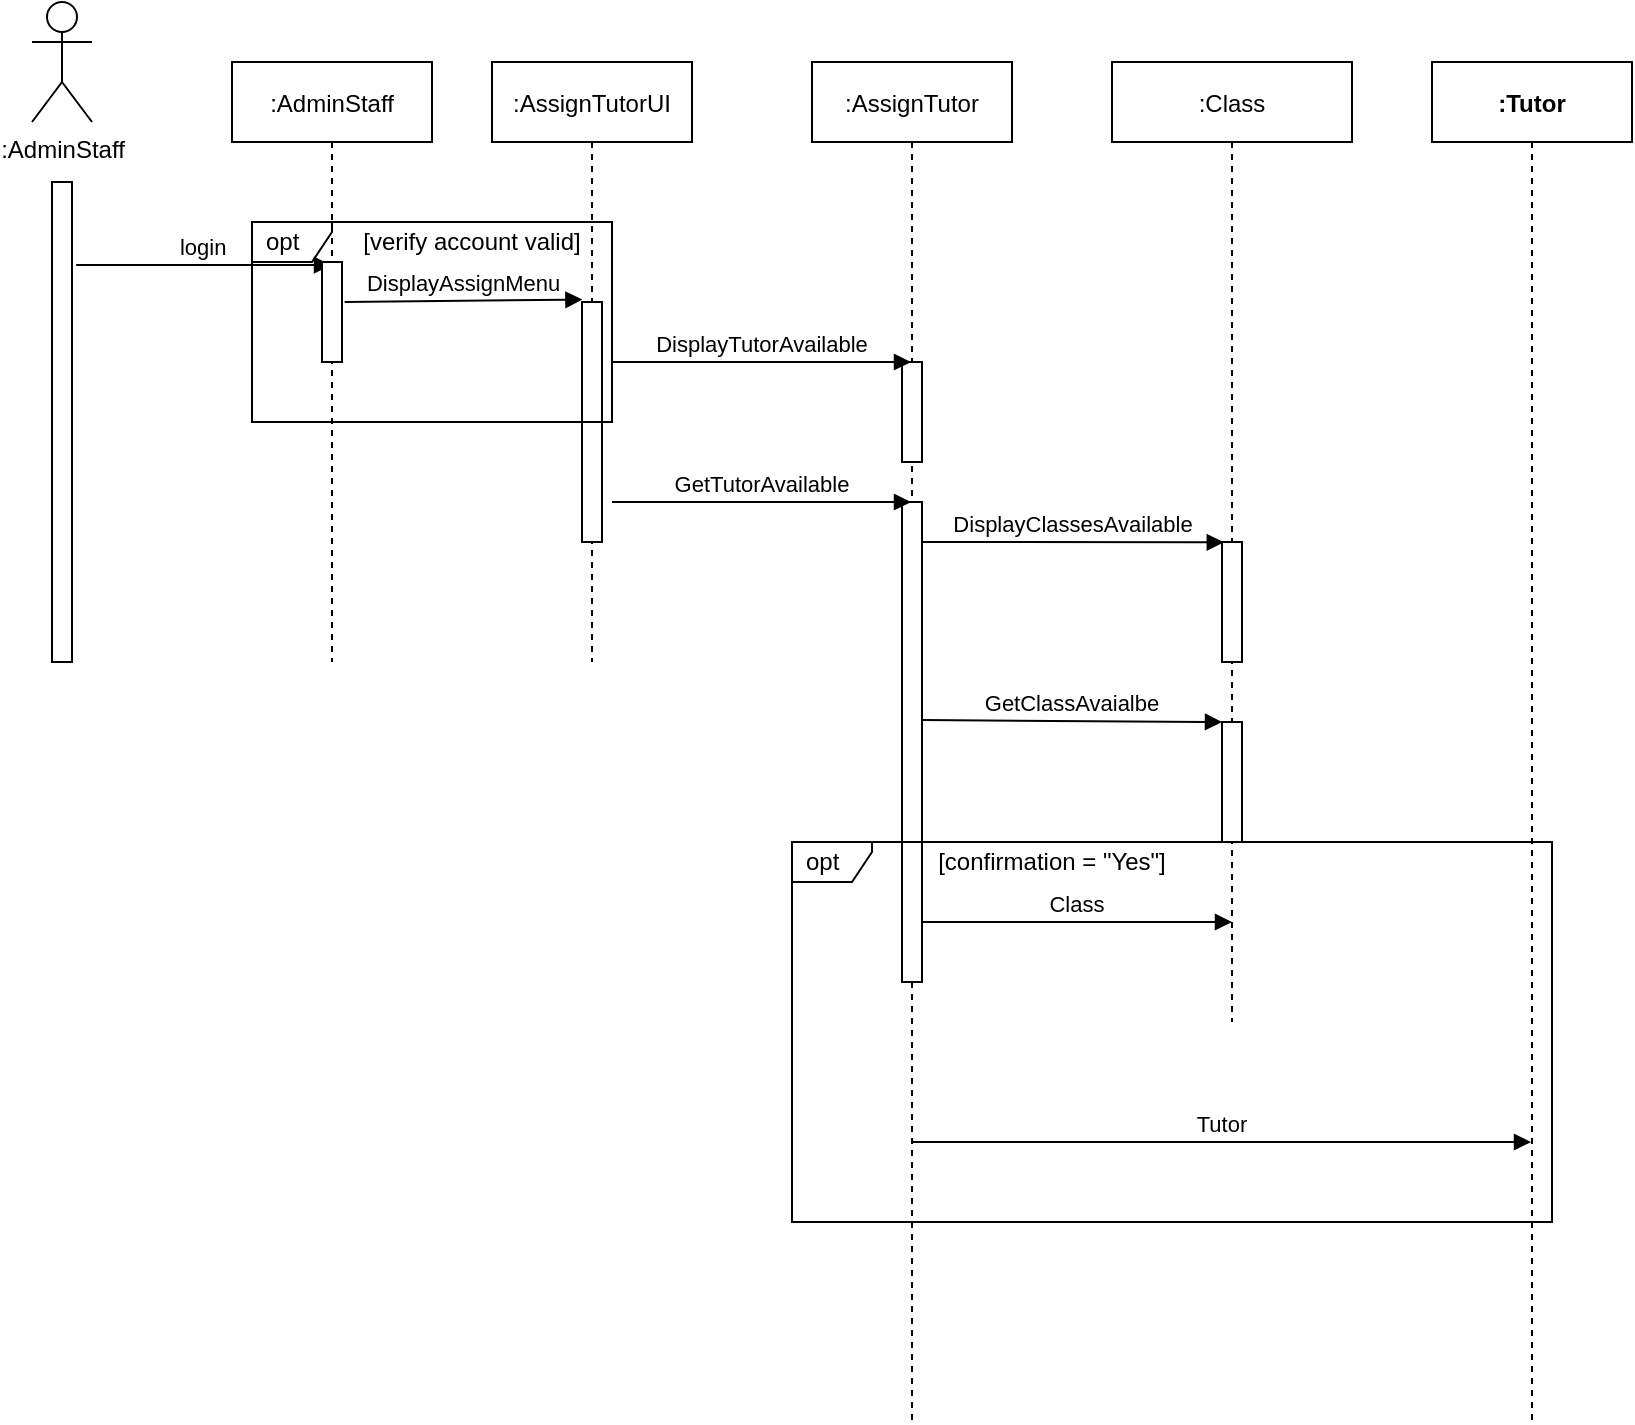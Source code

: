<mxfile version="20.2.4" type="github">
  <diagram id="kgpKYQtTHZ0yAKxKKP6v" name="SequenceDiagram">
    <mxGraphModel dx="981" dy="526" grid="1" gridSize="10" guides="1" tooltips="1" connect="1" arrows="1" fold="1" page="1" pageScale="1" pageWidth="850" pageHeight="1100" math="0" shadow="0">
      <root>
        <mxCell id="0" />
        <mxCell id="1" parent="0" />
        <mxCell id="3nuBFxr9cyL0pnOWT2aG-1" value=":AssignTutorUI" style="shape=umlLifeline;perimeter=lifelinePerimeter;container=1;collapsible=0;recursiveResize=0;rounded=0;shadow=0;strokeWidth=1;" parent="1" vertex="1">
          <mxGeometry x="340" y="220" width="100" height="300" as="geometry" />
        </mxCell>
        <mxCell id="3nuBFxr9cyL0pnOWT2aG-2" value="" style="points=[];perimeter=orthogonalPerimeter;rounded=0;shadow=0;strokeWidth=1;" parent="3nuBFxr9cyL0pnOWT2aG-1" vertex="1">
          <mxGeometry x="45" y="120" width="10" height="120" as="geometry" />
        </mxCell>
        <mxCell id="-9yyx69M4scqzNRc3pKy-9" value="opt" style="shape=umlFrame;whiteSpace=wrap;html=1;width=40;height=20;boundedLbl=1;verticalAlign=middle;align=left;spacingLeft=5;strokeColor=default;gradientColor=none;" parent="3nuBFxr9cyL0pnOWT2aG-1" vertex="1">
          <mxGeometry x="-120" y="80" width="180" height="100" as="geometry" />
        </mxCell>
        <mxCell id="FxjTsh5WOq2ymEvseQv0-38" value="[verify account valid]" style="text;html=1;strokeColor=none;fillColor=none;align=center;verticalAlign=middle;whiteSpace=wrap;rounded=0;" vertex="1" parent="3nuBFxr9cyL0pnOWT2aG-1">
          <mxGeometry x="-80" y="85" width="140" height="10" as="geometry" />
        </mxCell>
        <mxCell id="3nuBFxr9cyL0pnOWT2aG-5" value=":AssignTutor" style="shape=umlLifeline;perimeter=lifelinePerimeter;container=1;collapsible=0;recursiveResize=0;rounded=0;shadow=0;strokeWidth=1;" parent="1" vertex="1">
          <mxGeometry x="500" y="220" width="100" height="680" as="geometry" />
        </mxCell>
        <mxCell id="3nuBFxr9cyL0pnOWT2aG-6" value="" style="points=[];perimeter=orthogonalPerimeter;rounded=0;shadow=0;strokeWidth=1;" parent="3nuBFxr9cyL0pnOWT2aG-5" vertex="1">
          <mxGeometry x="45" y="150" width="10" height="50" as="geometry" />
        </mxCell>
        <mxCell id="FxjTsh5WOq2ymEvseQv0-13" value="" style="points=[];perimeter=orthogonalPerimeter;rounded=0;shadow=0;strokeWidth=1;" vertex="1" parent="3nuBFxr9cyL0pnOWT2aG-5">
          <mxGeometry x="45" y="220" width="10" height="240" as="geometry" />
        </mxCell>
        <mxCell id="FxjTsh5WOq2ymEvseQv0-14" value="GetTutorAvailable" style="verticalAlign=bottom;endArrow=block;shadow=0;strokeWidth=1;" edge="1" parent="3nuBFxr9cyL0pnOWT2aG-5">
          <mxGeometry relative="1" as="geometry">
            <mxPoint x="-100" y="220" as="sourcePoint" />
            <mxPoint x="49.5" y="220.0" as="targetPoint" />
          </mxGeometry>
        </mxCell>
        <mxCell id="FxjTsh5WOq2ymEvseQv0-19" value="GetClassAvaialbe" style="verticalAlign=bottom;endArrow=block;shadow=0;strokeWidth=1;" edge="1" parent="3nuBFxr9cyL0pnOWT2aG-5" target="FxjTsh5WOq2ymEvseQv0-20">
          <mxGeometry relative="1" as="geometry">
            <mxPoint x="55.0" y="329.0" as="sourcePoint" />
            <mxPoint x="199.5" y="329.0" as="targetPoint" />
          </mxGeometry>
        </mxCell>
        <mxCell id="-9yyx69M4scqzNRc3pKy-11" value=":AdminStaff" style="shape=umlActor;verticalLabelPosition=bottom;verticalAlign=top;html=1;strokeColor=default;gradientColor=none;" parent="1" vertex="1">
          <mxGeometry x="110" y="190" width="30" height="60" as="geometry" />
        </mxCell>
        <mxCell id="-9yyx69M4scqzNRc3pKy-14" value="" style="points=[];perimeter=orthogonalPerimeter;rounded=0;shadow=0;strokeWidth=1;" parent="1" vertex="1">
          <mxGeometry x="120" y="280" width="10" height="240" as="geometry" />
        </mxCell>
        <mxCell id="-9yyx69M4scqzNRc3pKy-15" value=":Class" style="shape=umlLifeline;perimeter=lifelinePerimeter;container=1;collapsible=0;recursiveResize=0;rounded=0;shadow=0;strokeWidth=1;" parent="1" vertex="1">
          <mxGeometry x="650" y="220" width="120" height="480" as="geometry" />
        </mxCell>
        <mxCell id="-9yyx69M4scqzNRc3pKy-16" value="" style="points=[];perimeter=orthogonalPerimeter;rounded=0;shadow=0;strokeWidth=1;" parent="-9yyx69M4scqzNRc3pKy-15" vertex="1">
          <mxGeometry x="55" y="240" width="10" height="60" as="geometry" />
        </mxCell>
        <mxCell id="FxjTsh5WOq2ymEvseQv0-16" value="DisplayClassesAvailable" style="verticalAlign=bottom;endArrow=block;shadow=0;strokeWidth=1;entryX=0.09;entryY=0.003;entryDx=0;entryDy=0;entryPerimeter=0;" edge="1" parent="-9yyx69M4scqzNRc3pKy-15" target="-9yyx69M4scqzNRc3pKy-16">
          <mxGeometry relative="1" as="geometry">
            <mxPoint x="-94.5" y="240.0" as="sourcePoint" />
            <mxPoint x="50" y="240" as="targetPoint" />
          </mxGeometry>
        </mxCell>
        <mxCell id="FxjTsh5WOq2ymEvseQv0-20" value="" style="points=[];perimeter=orthogonalPerimeter;rounded=0;shadow=0;strokeWidth=1;" vertex="1" parent="-9yyx69M4scqzNRc3pKy-15">
          <mxGeometry x="55" y="330" width="10" height="60" as="geometry" />
        </mxCell>
        <mxCell id="FxjTsh5WOq2ymEvseQv0-35" value="[confirmation = &quot;Yes&quot;]" style="text;html=1;strokeColor=none;fillColor=none;align=center;verticalAlign=middle;whiteSpace=wrap;rounded=0;" vertex="1" parent="-9yyx69M4scqzNRc3pKy-15">
          <mxGeometry x="-100" y="390" width="140" height="20" as="geometry" />
        </mxCell>
        <mxCell id="FxjTsh5WOq2ymEvseQv0-27" value="Class" style="verticalAlign=bottom;endArrow=block;shadow=0;strokeWidth=1;" edge="1" parent="-9yyx69M4scqzNRc3pKy-15">
          <mxGeometry relative="1" as="geometry">
            <mxPoint x="-95" y="430" as="sourcePoint" />
            <mxPoint x="60" y="430" as="targetPoint" />
          </mxGeometry>
        </mxCell>
        <mxCell id="-9yyx69M4scqzNRc3pKy-20" value="login" style="verticalAlign=bottom;endArrow=block;shadow=0;strokeWidth=1;exitX=1.21;exitY=0.173;exitDx=0;exitDy=0;exitPerimeter=0;" parent="1" source="-9yyx69M4scqzNRc3pKy-14" target="FxjTsh5WOq2ymEvseQv0-4" edge="1">
          <mxGeometry relative="1" as="geometry">
            <mxPoint x="130" y="290.0" as="sourcePoint" />
            <mxPoint x="230" y="320" as="targetPoint" />
          </mxGeometry>
        </mxCell>
        <mxCell id="FxjTsh5WOq2ymEvseQv0-4" value=":AdminStaff" style="shape=umlLifeline;perimeter=lifelinePerimeter;container=1;collapsible=0;recursiveResize=0;rounded=0;shadow=0;strokeWidth=1;" vertex="1" parent="1">
          <mxGeometry x="210" y="220" width="100" height="300" as="geometry" />
        </mxCell>
        <mxCell id="FxjTsh5WOq2ymEvseQv0-5" value="" style="points=[];perimeter=orthogonalPerimeter;rounded=0;shadow=0;strokeWidth=1;" vertex="1" parent="FxjTsh5WOq2ymEvseQv0-4">
          <mxGeometry x="45" y="100" width="10" height="50" as="geometry" />
        </mxCell>
        <mxCell id="FxjTsh5WOq2ymEvseQv0-7" value="DisplayAssignMenu" style="verticalAlign=bottom;endArrow=block;shadow=0;strokeWidth=1;exitX=1.21;exitY=0.173;exitDx=0;exitDy=0;exitPerimeter=0;entryX=0.021;entryY=-0.01;entryDx=0;entryDy=0;entryPerimeter=0;" edge="1" parent="1" target="3nuBFxr9cyL0pnOWT2aG-2">
          <mxGeometry relative="1" as="geometry">
            <mxPoint x="266.3" y="340" as="sourcePoint" />
            <mxPoint x="380" y="340" as="targetPoint" />
          </mxGeometry>
        </mxCell>
        <mxCell id="FxjTsh5WOq2ymEvseQv0-11" value="DisplayTutorAvailable" style="verticalAlign=bottom;endArrow=block;shadow=0;strokeWidth=1;" edge="1" parent="1" target="3nuBFxr9cyL0pnOWT2aG-5">
          <mxGeometry relative="1" as="geometry">
            <mxPoint x="400" y="370" as="sourcePoint" />
            <mxPoint x="527.4" y="369.66" as="targetPoint" />
          </mxGeometry>
        </mxCell>
        <mxCell id="FxjTsh5WOq2ymEvseQv0-29" value=":Tutor" style="shape=umlLifeline;perimeter=lifelinePerimeter;container=1;collapsible=0;recursiveResize=0;rounded=0;shadow=0;strokeWidth=1;fontStyle=1" vertex="1" parent="1">
          <mxGeometry x="810" y="220" width="100" height="680" as="geometry" />
        </mxCell>
        <mxCell id="FxjTsh5WOq2ymEvseQv0-26" value="opt" style="shape=umlFrame;whiteSpace=wrap;html=1;width=40;height=20;boundedLbl=1;verticalAlign=middle;align=left;spacingLeft=5;strokeColor=default;gradientColor=none;" vertex="1" parent="FxjTsh5WOq2ymEvseQv0-29">
          <mxGeometry x="-320" y="390" width="380" height="190" as="geometry" />
        </mxCell>
        <mxCell id="FxjTsh5WOq2ymEvseQv0-37" value="Tutor" style="verticalAlign=bottom;endArrow=block;shadow=0;strokeWidth=1;" edge="1" parent="1" target="FxjTsh5WOq2ymEvseQv0-29">
          <mxGeometry relative="1" as="geometry">
            <mxPoint x="550.0" y="760.0" as="sourcePoint" />
            <mxPoint x="700.4" y="760.18" as="targetPoint" />
          </mxGeometry>
        </mxCell>
      </root>
    </mxGraphModel>
  </diagram>
</mxfile>
